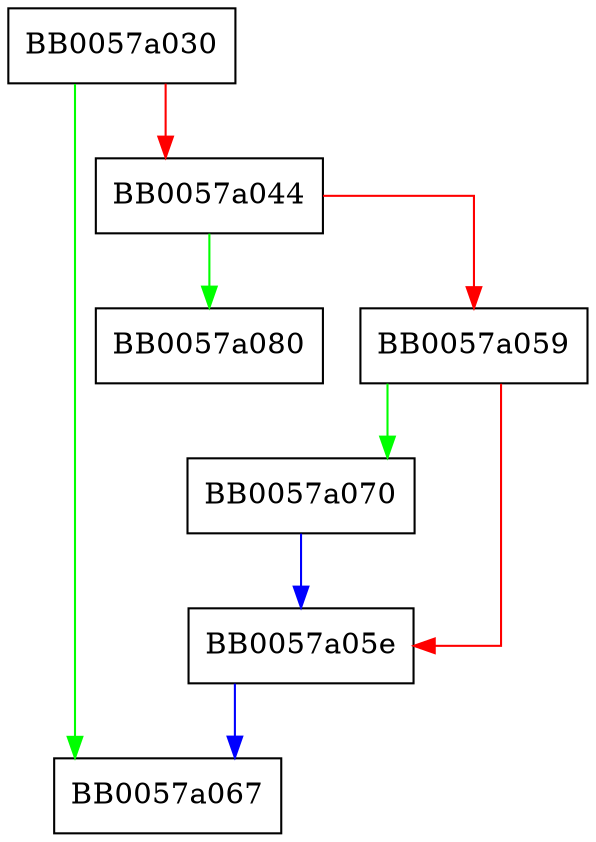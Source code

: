digraph DHparams_dup {
  node [shape="box"];
  graph [splines=ortho];
  BB0057a030 -> BB0057a067 [color="green"];
  BB0057a030 -> BB0057a044 [color="red"];
  BB0057a044 -> BB0057a080 [color="green"];
  BB0057a044 -> BB0057a059 [color="red"];
  BB0057a059 -> BB0057a070 [color="green"];
  BB0057a059 -> BB0057a05e [color="red"];
  BB0057a05e -> BB0057a067 [color="blue"];
  BB0057a070 -> BB0057a05e [color="blue"];
}